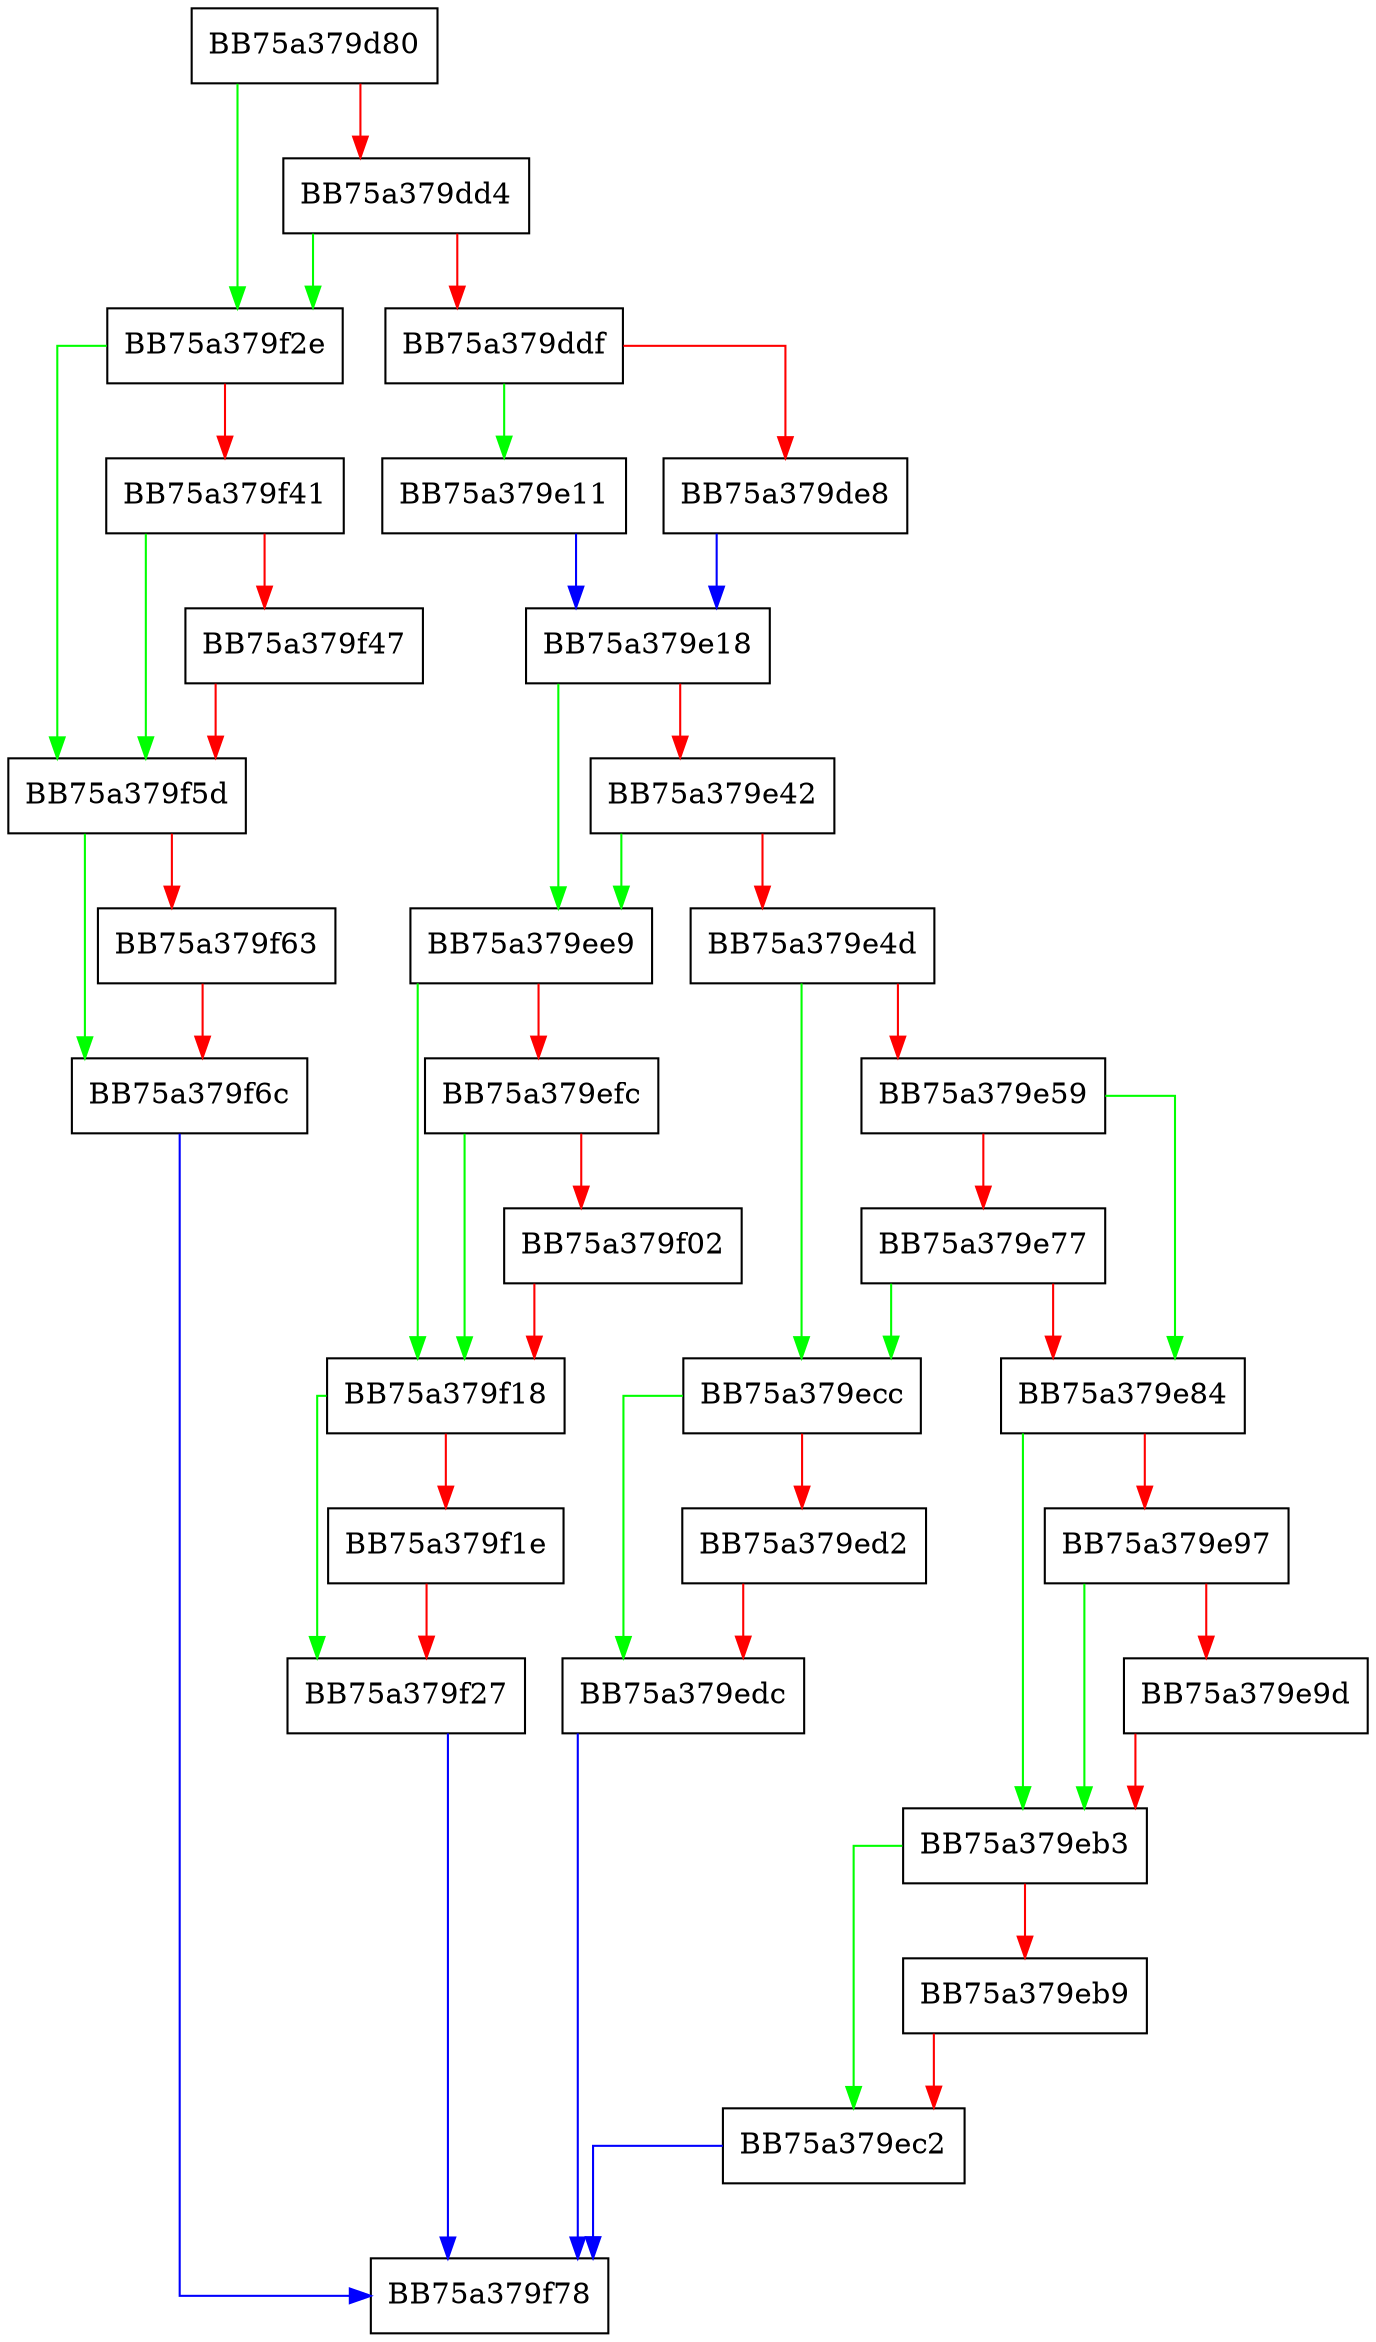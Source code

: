 digraph ReceiveExtraStoreEndOffline {
  node [shape="box"];
  graph [splines=ortho];
  BB75a379d80 -> BB75a379f2e [color="green"];
  BB75a379d80 -> BB75a379dd4 [color="red"];
  BB75a379dd4 -> BB75a379f2e [color="green"];
  BB75a379dd4 -> BB75a379ddf [color="red"];
  BB75a379ddf -> BB75a379e11 [color="green"];
  BB75a379ddf -> BB75a379de8 [color="red"];
  BB75a379de8 -> BB75a379e18 [color="blue"];
  BB75a379e11 -> BB75a379e18 [color="blue"];
  BB75a379e18 -> BB75a379ee9 [color="green"];
  BB75a379e18 -> BB75a379e42 [color="red"];
  BB75a379e42 -> BB75a379ee9 [color="green"];
  BB75a379e42 -> BB75a379e4d [color="red"];
  BB75a379e4d -> BB75a379ecc [color="green"];
  BB75a379e4d -> BB75a379e59 [color="red"];
  BB75a379e59 -> BB75a379e84 [color="green"];
  BB75a379e59 -> BB75a379e77 [color="red"];
  BB75a379e77 -> BB75a379ecc [color="green"];
  BB75a379e77 -> BB75a379e84 [color="red"];
  BB75a379e84 -> BB75a379eb3 [color="green"];
  BB75a379e84 -> BB75a379e97 [color="red"];
  BB75a379e97 -> BB75a379eb3 [color="green"];
  BB75a379e97 -> BB75a379e9d [color="red"];
  BB75a379e9d -> BB75a379eb3 [color="red"];
  BB75a379eb3 -> BB75a379ec2 [color="green"];
  BB75a379eb3 -> BB75a379eb9 [color="red"];
  BB75a379eb9 -> BB75a379ec2 [color="red"];
  BB75a379ec2 -> BB75a379f78 [color="blue"];
  BB75a379ecc -> BB75a379edc [color="green"];
  BB75a379ecc -> BB75a379ed2 [color="red"];
  BB75a379ed2 -> BB75a379edc [color="red"];
  BB75a379edc -> BB75a379f78 [color="blue"];
  BB75a379ee9 -> BB75a379f18 [color="green"];
  BB75a379ee9 -> BB75a379efc [color="red"];
  BB75a379efc -> BB75a379f18 [color="green"];
  BB75a379efc -> BB75a379f02 [color="red"];
  BB75a379f02 -> BB75a379f18 [color="red"];
  BB75a379f18 -> BB75a379f27 [color="green"];
  BB75a379f18 -> BB75a379f1e [color="red"];
  BB75a379f1e -> BB75a379f27 [color="red"];
  BB75a379f27 -> BB75a379f78 [color="blue"];
  BB75a379f2e -> BB75a379f5d [color="green"];
  BB75a379f2e -> BB75a379f41 [color="red"];
  BB75a379f41 -> BB75a379f5d [color="green"];
  BB75a379f41 -> BB75a379f47 [color="red"];
  BB75a379f47 -> BB75a379f5d [color="red"];
  BB75a379f5d -> BB75a379f6c [color="green"];
  BB75a379f5d -> BB75a379f63 [color="red"];
  BB75a379f63 -> BB75a379f6c [color="red"];
  BB75a379f6c -> BB75a379f78 [color="blue"];
}